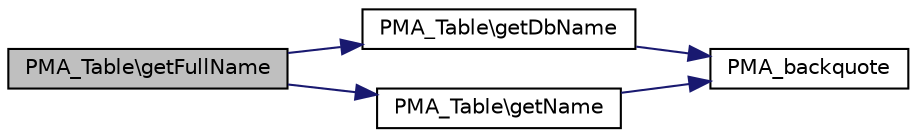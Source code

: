 digraph G
{
  edge [fontname="Helvetica",fontsize="10",labelfontname="Helvetica",labelfontsize="10"];
  node [fontname="Helvetica",fontsize="10",shape=record];
  rankdir="LR";
  Node1 [label="PMA_Table\\getFullName",height=0.2,width=0.4,color="black", fillcolor="grey75", style="filled" fontcolor="black"];
  Node1 -> Node2 [color="midnightblue",fontsize="10",style="solid",fontname="Helvetica"];
  Node2 [label="PMA_Table\\getDbName",height=0.2,width=0.4,color="black", fillcolor="white", style="filled",URL="$classPMA__Table.html#a452ec7147f684b2c33764afe215ba087",tooltip="returns database name for this table"];
  Node2 -> Node3 [color="midnightblue",fontsize="10",style="solid",fontname="Helvetica"];
  Node3 [label="PMA_backquote",height=0.2,width=0.4,color="black", fillcolor="white", style="filled",URL="$common_8lib_8php.html#a81c4628f679a153bb4475c5ee2ae49ec",tooltip="Adds backquotes on both sides of a database, table or field name."];
  Node1 -> Node4 [color="midnightblue",fontsize="10",style="solid",fontname="Helvetica"];
  Node4 [label="PMA_Table\\getName",height=0.2,width=0.4,color="black", fillcolor="white", style="filled",URL="$classPMA__Table.html#aae1b4a41d3a7ea629bfea629c1dec6dd",tooltip="returns table name"];
  Node4 -> Node3 [color="midnightblue",fontsize="10",style="solid",fontname="Helvetica"];
}
